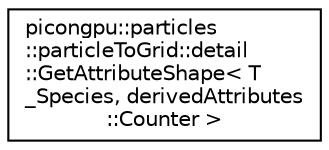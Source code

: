 digraph "Graphical Class Hierarchy"
{
 // LATEX_PDF_SIZE
  edge [fontname="Helvetica",fontsize="10",labelfontname="Helvetica",labelfontsize="10"];
  node [fontname="Helvetica",fontsize="10",shape=record];
  rankdir="LR";
  Node0 [label="picongpu::particles\l::particleToGrid::detail\l::GetAttributeShape\< T\l_Species, derivedAttributes\l::Counter \>",height=0.2,width=0.4,color="black", fillcolor="white", style="filled",URL="$structpicongpu_1_1particles_1_1particle_to_grid_1_1detail_1_1_get_attribute_shape_3_01_t___speci161c7465ea9946b86d451bb28247c238.html",tooltip=" "];
}
